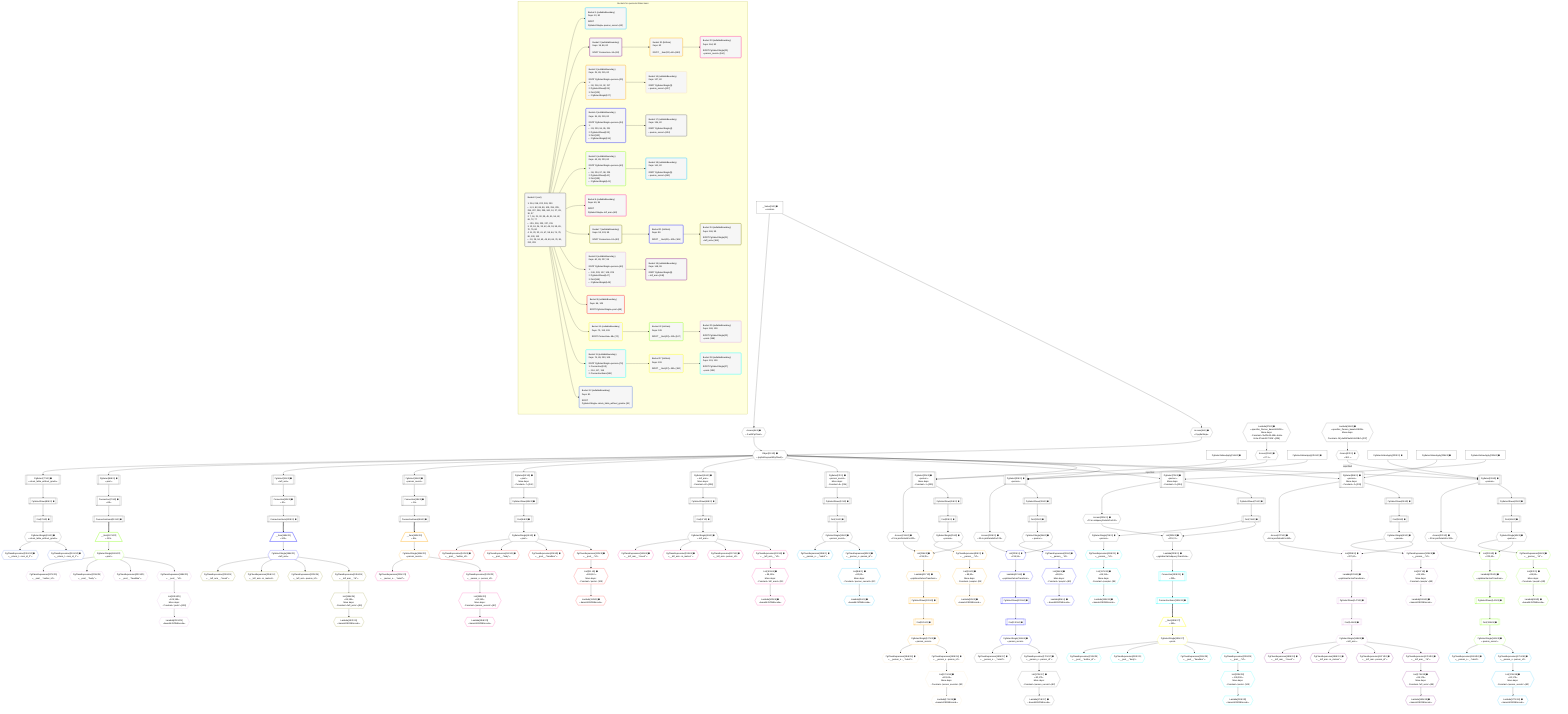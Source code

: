%%{init: {'themeVariables': { 'fontSize': '12px'}}}%%
graph TD
    classDef path fill:#eee,stroke:#000,color:#000
    classDef plan fill:#fff,stroke-width:1px,color:#000
    classDef itemplan fill:#fff,stroke-width:2px,color:#000
    classDef unbatchedplan fill:#dff,stroke-width:1px,color:#000
    classDef sideeffectplan fill:#fcc,stroke-width:2px,color:#000
    classDef bucket fill:#f6f6f6,color:#000,stroke-width:2px,text-align:left

    subgraph "Buckets for queries/v4/rbac.basic"
    Bucket0("Bucket 0 (root)<br /><br />1: 214, 218, 222, 226, 230<br />ᐳ: 8, 9, 82, 89, 99, 109, 234, 235, 236, 237, 238, 239, 240, 10, 27, 28, 36, 37<br />2: 7, 16, 21, 30, 39, 45, 51, 56, 62, 68, 72, 77<br />ᐳ: 215, 219, 223, 227, 231<br />3: 12, 18, 24, 33, 42, 48, 53, 59, 65, 70, 75, 80<br />4: 11, 23, 32, 41, 47, 58, 64, 74, 79, 86, 103, 113<br />ᐳ: 13, 25, 34, 43, 49, 60, 66, 76, 81, 232, 233"):::bucket
    Bucket1("Bucket 1 (nullableBoundary)<br />Deps: 13, 82<br /><br />ROOT PgSelectSingleᐸperson_secretᐳ[13]"):::bucket
    Bucket2("Bucket 2 (nullableBoundary)<br />Deps: 18, 86, 82<br /><br />ROOT Connectionᐸ16ᐳ[18]"):::bucket
    Bucket3("Bucket 3 (nullableBoundary)<br />Deps: 25, 89, 215, 82<br /><br />ROOT PgSelectSingleᐸpersonᐳ[25]<br />1: <br />ᐳ: 90, 216, 91, 92, 217<br />2: PgSelectRows[126]<br />3: First[125]<br />ᐳ: PgSelectSingle[127]"):::bucket
    Bucket4("Bucket 4 (nullableBoundary)<br />Deps: 34, 89, 219, 82<br /><br />ROOT PgSelectSingleᐸpersonᐳ[34]<br />1: <br />ᐳ: 93, 220, 94, 95, 221<br />2: PgSelectRows[133]<br />3: First[132]<br />ᐳ: PgSelectSingle[134]"):::bucket
    Bucket5("Bucket 5 (nullableBoundary)<br />Deps: 43, 89, 223, 82<br /><br />ROOT PgSelectSingleᐸpersonᐳ[43]<br />1: <br />ᐳ: 96, 224, 97, 98, 225<br />2: PgSelectRows[140]<br />3: First[139]<br />ᐳ: PgSelectSingle[141]"):::bucket
    Bucket6("Bucket 6 (nullableBoundary)<br />Deps: 49, 99<br /><br />ROOT PgSelectSingleᐸleft_armᐳ[49]"):::bucket
    Bucket7("Bucket 7 (nullableBoundary)<br />Deps: 53, 103, 99<br /><br />ROOT Connectionᐸ51ᐳ[53]"):::bucket
    Bucket8("Bucket 8 (nullableBoundary)<br />Deps: 60, 89, 227, 99<br /><br />ROOT PgSelectSingleᐸpersonᐳ[60]<br />1: <br />ᐳ: 106, 228, 107, 108, 229<br />2: PgSelectRows[147]<br />3: First[146]<br />ᐳ: PgSelectSingle[148]"):::bucket
    Bucket9("Bucket 9 (nullableBoundary)<br />Deps: 66, 109<br /><br />ROOT PgSelectSingleᐸpostᐳ[66]"):::bucket
    Bucket10("Bucket 10 (nullableBoundary)<br />Deps: 70, 113, 109<br /><br />ROOT Connectionᐸ68ᐳ[70]"):::bucket
    Bucket11("Bucket 11 (nullableBoundary)<br />Deps: 76, 89, 233, 109<br /><br />ROOT PgSelectSingleᐸpersonᐳ[76]<br />1: Connection[153]<br />ᐳ: 116, 117, 118<br />2: ConnectionItems[181]"):::bucket
    Bucket12("Bucket 12 (nullableBoundary)<br />Deps: 81<br /><br />ROOT PgSelectSingleᐸreturn_table_without_grantsᐳ[81]"):::bucket
    Bucket16("Bucket 16 (nullableBoundary)<br />Deps: 127, 82<br /><br />ROOT PgSelectSingle{3}ᐸperson_secretᐳ[127]"):::bucket
    Bucket17("Bucket 17 (nullableBoundary)<br />Deps: 134, 82<br /><br />ROOT PgSelectSingle{4}ᐸperson_secretᐳ[134]"):::bucket
    Bucket18("Bucket 18 (nullableBoundary)<br />Deps: 141, 82<br /><br />ROOT PgSelectSingle{5}ᐸperson_secretᐳ[141]"):::bucket
    Bucket19("Bucket 19 (nullableBoundary)<br />Deps: 148, 99<br /><br />ROOT PgSelectSingle{8}ᐸleft_armᐳ[148]"):::bucket
    Bucket20("Bucket 20 (listItem)<br />Deps: 82<br /><br />ROOT __Item{20}ᐸ86ᐳ[163]"):::bucket
    Bucket21("Bucket 21 (listItem)<br />Deps: 99<br /><br />ROOT __Item{21}ᐸ103ᐳ[165]"):::bucket
    Bucket22("Bucket 22 (listItem)<br />Deps: 109<br /><br />ROOT __Item{22}ᐸ113ᐳ[167]"):::bucket
    Bucket23("Bucket 23 (nullableBoundary)<br />Deps: 164, 82<br /><br />ROOT PgSelectSingle{20}ᐸperson_secretᐳ[164]"):::bucket
    Bucket24("Bucket 24 (nullableBoundary)<br />Deps: 166, 99<br /><br />ROOT PgSelectSingle{21}ᐸleft_armᐳ[166]"):::bucket
    Bucket25("Bucket 25 (nullableBoundary)<br />Deps: 168, 109<br /><br />ROOT PgSelectSingle{22}ᐸpostᐳ[168]"):::bucket
    Bucket27("Bucket 27 (listItem)<br />Deps: 109<br /><br />ROOT __Item{27}ᐸ181ᐳ[190]"):::bucket
    Bucket28("Bucket 28 (nullableBoundary)<br />Deps: 191, 109<br /><br />ROOT PgSelectSingle{27}ᐸpostᐳ[191]"):::bucket
    end
    Bucket0 --> Bucket1 & Bucket2 & Bucket3 & Bucket4 & Bucket5 & Bucket6 & Bucket7 & Bucket8 & Bucket9 & Bucket10 & Bucket11 & Bucket12
    Bucket2 --> Bucket20
    Bucket3 --> Bucket16
    Bucket4 --> Bucket17
    Bucket5 --> Bucket18
    Bucket7 --> Bucket21
    Bucket8 --> Bucket19
    Bucket10 --> Bucket22
    Bucket11 --> Bucket27
    Bucket20 --> Bucket23
    Bucket21 --> Bucket24
    Bucket22 --> Bucket25
    Bucket27 --> Bucket28

    %% plan dependencies
    PgSelect21[["PgSelect[21∈0] ➊<br />ᐸpersonᐳ<br />More deps:<br />- Constantᐸ1ᐳ[235]"]]:::plan
    Object10{{"Object[10∈0] ➊<br />ᐸ{pgSettings,withPgClient}ᐳ"}}:::plan
    PgSelectInlineApply214["PgSelectInlineApply[214∈0] ➊"]:::plan
    Object10 & PgSelectInlineApply214 --> PgSelect21
    PgSelect30[["PgSelect[30∈0] ➊<br />ᐸpersonᐳ"]]:::plan
    Access28{{"Access[28∈0] ➊<br />ᐸ27.1ᐳ"}}:::plan
    PgSelectInlineApply218["PgSelectInlineApply[218∈0] ➊"]:::plan
    Access28 -->|rejectNull| PgSelect30
    Object10 & PgSelectInlineApply218 --> PgSelect30
    PgSelect39[["PgSelect[39∈0] ➊<br />ᐸpersonᐳ"]]:::plan
    Access37{{"Access[37∈0] ➊<br />ᐸ36.1ᐳ"}}:::plan
    PgSelectInlineApply222["PgSelectInlineApply[222∈0] ➊"]:::plan
    Access37 -->|rejectNull| PgSelect39
    Object10 & PgSelectInlineApply222 --> PgSelect39
    PgSelect56[["PgSelect[56∈0] ➊<br />ᐸpersonᐳ<br />More deps:<br />- Constantᐸ2ᐳ[239]"]]:::plan
    PgSelectInlineApply226["PgSelectInlineApply[226∈0] ➊"]:::plan
    Object10 & PgSelectInlineApply226 --> PgSelect56
    PgSelect72[["PgSelect[72∈0] ➊<br />ᐸpersonᐳ<br />More deps:<br />- Constantᐸ3ᐳ[234]"]]:::plan
    PgSelectInlineApply230["PgSelectInlineApply[230∈0] ➊"]:::plan
    Object10 & PgSelectInlineApply230 --> PgSelect72
    PgSelect7[["PgSelect[7∈0] ➊<br />ᐸperson_secretᐳ<br />More deps:<br />- Constantᐸ3ᐳ[234]"]]:::plan
    Object10 --> PgSelect7
    Access8{{"Access[8∈0] ➊<br />ᐸ2.pgSettingsᐳ"}}:::plan
    Access9{{"Access[9∈0] ➊<br />ᐸ2.withPgClientᐳ"}}:::plan
    Access8 & Access9 --> Object10
    PgSelect45[["PgSelect[45∈0] ➊<br />ᐸleft_armᐳ<br />More deps:<br />- Constantᐸ42ᐳ[238]"]]:::plan
    Object10 --> PgSelect45
    PgSelect62[["PgSelect[62∈0] ➊<br />ᐸpostᐳ<br />More deps:<br />- Constantᐸ7ᐳ[240]"]]:::plan
    Object10 --> PgSelect62
    List232{{"List[232∈0] ➊<br />ᐸ231,74ᐳ"}}:::plan
    Access231{{"Access[231∈0] ➊<br />ᐸ72.m.subqueryDetailsFor149ᐳ"}}:::plan
    First74[["First[74∈0] ➊"]]:::plan
    Access231 & First74 --> List232
    __Value2["__Value[2∈0] ➊<br />ᐸcontextᐳ"]:::plan
    __Value2 --> Access8
    __Value2 --> Access9
    First11[["First[11∈0] ➊"]]:::plan
    PgSelectRows12[["PgSelectRows[12∈0] ➊"]]:::plan
    PgSelectRows12 --> First11
    PgSelect7 --> PgSelectRows12
    PgSelectSingle13{{"PgSelectSingle[13∈0] ➊<br />ᐸperson_secretᐳ"}}:::plan
    First11 --> PgSelectSingle13
    PgSelect16[["PgSelect[16∈0] ➊<br />ᐸperson_secretᐳ"]]:::plan
    Object10 --> PgSelect16
    Connection18[["Connection[18∈0] ➊<br />ᐸ16ᐳ"]]:::plan
    PgSelect16 --> Connection18
    First23[["First[23∈0] ➊"]]:::plan
    PgSelectRows24[["PgSelectRows[24∈0] ➊"]]:::plan
    PgSelectRows24 --> First23
    PgSelect21 --> PgSelectRows24
    PgSelectSingle25{{"PgSelectSingle[25∈0] ➊<br />ᐸpersonᐳ"}}:::plan
    First23 --> PgSelectSingle25
    Lambda27{{"Lambda[27∈0] ➊<br />ᐸspecifier_Person_base64JSONᐳ<br />More deps:<br />- Constantᐸ'fa4f3e13-456c-4a9e-8c1e-37a6e3177d0b'ᐳ[236]"}}:::plan
    Lambda27 --> Access28
    First32[["First[32∈0] ➊"]]:::plan
    PgSelectRows33[["PgSelectRows[33∈0] ➊"]]:::plan
    PgSelectRows33 --> First32
    PgSelect30 --> PgSelectRows33
    PgSelectSingle34{{"PgSelectSingle[34∈0] ➊<br />ᐸpersonᐳ"}}:::plan
    First32 --> PgSelectSingle34
    Lambda36{{"Lambda[36∈0] ➊<br />ᐸspecifier_Person_base64JSONᐳ<br />More deps:<br />- Constantᐸ'WyJwZW9wbGUiLDBd'ᐳ[237]"}}:::plan
    Lambda36 --> Access37
    First41[["First[41∈0] ➊"]]:::plan
    PgSelectRows42[["PgSelectRows[42∈0] ➊"]]:::plan
    PgSelectRows42 --> First41
    PgSelect39 --> PgSelectRows42
    PgSelectSingle43{{"PgSelectSingle[43∈0] ➊<br />ᐸpersonᐳ"}}:::plan
    First41 --> PgSelectSingle43
    First47[["First[47∈0] ➊"]]:::plan
    PgSelectRows48[["PgSelectRows[48∈0] ➊"]]:::plan
    PgSelectRows48 --> First47
    PgSelect45 --> PgSelectRows48
    PgSelectSingle49{{"PgSelectSingle[49∈0] ➊<br />ᐸleft_armᐳ"}}:::plan
    First47 --> PgSelectSingle49
    PgSelect51[["PgSelect[51∈0] ➊<br />ᐸleft_armᐳ"]]:::plan
    Object10 --> PgSelect51
    Connection53[["Connection[53∈0] ➊<br />ᐸ51ᐳ"]]:::plan
    PgSelect51 --> Connection53
    First58[["First[58∈0] ➊"]]:::plan
    PgSelectRows59[["PgSelectRows[59∈0] ➊"]]:::plan
    PgSelectRows59 --> First58
    PgSelect56 --> PgSelectRows59
    PgSelectSingle60{{"PgSelectSingle[60∈0] ➊<br />ᐸpersonᐳ"}}:::plan
    First58 --> PgSelectSingle60
    First64[["First[64∈0] ➊"]]:::plan
    PgSelectRows65[["PgSelectRows[65∈0] ➊"]]:::plan
    PgSelectRows65 --> First64
    PgSelect62 --> PgSelectRows65
    PgSelectSingle66{{"PgSelectSingle[66∈0] ➊<br />ᐸpostᐳ"}}:::plan
    First64 --> PgSelectSingle66
    PgSelect68[["PgSelect[68∈0] ➊<br />ᐸpostᐳ"]]:::plan
    Object10 --> PgSelect68
    Connection70[["Connection[70∈0] ➊<br />ᐸ68ᐳ"]]:::plan
    PgSelect68 --> Connection70
    PgSelectRows75[["PgSelectRows[75∈0] ➊"]]:::plan
    PgSelectRows75 --> First74
    PgSelect72 --> PgSelectRows75
    PgSelectSingle76{{"PgSelectSingle[76∈0] ➊<br />ᐸpersonᐳ"}}:::plan
    First74 --> PgSelectSingle76
    PgSelect77[["PgSelect[77∈0] ➊<br />ᐸreturn_table_without_grantsᐳ"]]:::plan
    Object10 --> PgSelect77
    First79[["First[79∈0] ➊"]]:::plan
    PgSelectRows80[["PgSelectRows[80∈0] ➊"]]:::plan
    PgSelectRows80 --> First79
    PgSelect77 --> PgSelectRows80
    PgSelectSingle81{{"PgSelectSingle[81∈0] ➊<br />ᐸreturn_table_without_grantsᐳ"}}:::plan
    First79 --> PgSelectSingle81
    ConnectionItems86[["ConnectionItems[86∈0] ➊"]]:::plan
    Connection18 --> ConnectionItems86
    ConnectionItems103[["ConnectionItems[103∈0] ➊"]]:::plan
    Connection53 --> ConnectionItems103
    ConnectionItems113[["ConnectionItems[113∈0] ➊"]]:::plan
    Connection70 --> ConnectionItems113
    Access215{{"Access[215∈0] ➊<br />ᐸ21.m.joinDetailsFor121ᐳ"}}:::plan
    PgSelect21 --> Access215
    Access219{{"Access[219∈0] ➊<br />ᐸ30.m.joinDetailsFor128ᐳ"}}:::plan
    PgSelect30 --> Access219
    Access223{{"Access[223∈0] ➊<br />ᐸ39.m.joinDetailsFor135ᐳ"}}:::plan
    PgSelect39 --> Access223
    Access227{{"Access[227∈0] ➊<br />ᐸ56.m.joinDetailsFor142ᐳ"}}:::plan
    PgSelect56 --> Access227
    PgSelect72 --> Access231
    Lambda233{{"Lambda[233∈0] ➊<br />ᐸpgInlineViaSubqueryTransformᐳ"}}:::plan
    List232 --> Lambda233
    List84{{"List[84∈1] ➊<br />ᐸ82,83ᐳ<br />More deps:<br />- Constantᐸ'person_secrets'ᐳ[82]"}}:::plan
    PgClassExpression83{{"PgClassExpression[83∈1] ➊<br />ᐸ__person_s...person_id”ᐳ"}}:::plan
    PgClassExpression83 --> List84
    PgSelectSingle13 --> PgClassExpression83
    Lambda85{{"Lambda[85∈1] ➊<br />ᐸbase64JSONEncodeᐳ"}}:::plan
    List84 --> Lambda85
    PgClassExpression156{{"PgClassExpression[156∈1] ➊<br />ᐸ__person_s..._.”sekrit”ᐳ"}}:::plan
    PgSelectSingle13 --> PgClassExpression156
    List91{{"List[91∈3] ➊<br />ᐸ89,90ᐳ<br />More deps:<br />- Constantᐸ'people'ᐳ[89]"}}:::plan
    PgClassExpression90{{"PgClassExpression[90∈3] ➊<br />ᐸ__person__.”id”ᐳ"}}:::plan
    PgClassExpression90 --> List91
    List216{{"List[216∈3] ➊<br />ᐸ215,25ᐳ"}}:::plan
    Access215 & PgSelectSingle25 --> List216
    PgSelectSingle25 --> PgClassExpression90
    Lambda92{{"Lambda[92∈3] ➊<br />ᐸbase64JSONEncodeᐳ"}}:::plan
    List91 --> Lambda92
    First125[["First[125∈3] ➊"]]:::plan
    PgSelectRows126[["PgSelectRows[126∈3] ➊"]]:::plan
    PgSelectRows126 --> First125
    Lambda217{{"Lambda[217∈3] ➊<br />ᐸpgInlineViaJoinTransformᐳ"}}:::plan
    Lambda217 --> PgSelectRows126
    PgSelectSingle127{{"PgSelectSingle[127∈3] ➊<br />ᐸperson_secretᐳ"}}:::plan
    First125 --> PgSelectSingle127
    List216 --> Lambda217
    List94{{"List[94∈4] ➊<br />ᐸ89,93ᐳ<br />More deps:<br />- Constantᐸ'people'ᐳ[89]"}}:::plan
    PgClassExpression93{{"PgClassExpression[93∈4] ➊<br />ᐸ__person__.”id”ᐳ"}}:::plan
    PgClassExpression93 --> List94
    List220{{"List[220∈4] ➊<br />ᐸ219,34ᐳ"}}:::plan
    Access219 & PgSelectSingle34 --> List220
    PgSelectSingle34 --> PgClassExpression93
    Lambda95{{"Lambda[95∈4] ➊<br />ᐸbase64JSONEncodeᐳ"}}:::plan
    List94 --> Lambda95
    First132[["First[132∈4] ➊"]]:::plan
    PgSelectRows133[["PgSelectRows[133∈4] ➊"]]:::plan
    PgSelectRows133 --> First132
    Lambda221{{"Lambda[221∈4] ➊<br />ᐸpgInlineViaJoinTransformᐳ"}}:::plan
    Lambda221 --> PgSelectRows133
    PgSelectSingle134{{"PgSelectSingle[134∈4] ➊<br />ᐸperson_secretᐳ"}}:::plan
    First132 --> PgSelectSingle134
    List220 --> Lambda221
    List97{{"List[97∈5] ➊<br />ᐸ89,96ᐳ<br />More deps:<br />- Constantᐸ'people'ᐳ[89]"}}:::plan
    PgClassExpression96{{"PgClassExpression[96∈5] ➊<br />ᐸ__person__.”id”ᐳ"}}:::plan
    PgClassExpression96 --> List97
    List224{{"List[224∈5] ➊<br />ᐸ223,43ᐳ"}}:::plan
    Access223 & PgSelectSingle43 --> List224
    PgSelectSingle43 --> PgClassExpression96
    Lambda98{{"Lambda[98∈5] ➊<br />ᐸbase64JSONEncodeᐳ"}}:::plan
    List97 --> Lambda98
    First139[["First[139∈5] ➊"]]:::plan
    PgSelectRows140[["PgSelectRows[140∈5] ➊"]]:::plan
    PgSelectRows140 --> First139
    Lambda225{{"Lambda[225∈5] ➊<br />ᐸpgInlineViaJoinTransformᐳ"}}:::plan
    Lambda225 --> PgSelectRows140
    PgSelectSingle141{{"PgSelectSingle[141∈5] ➊<br />ᐸperson_secretᐳ"}}:::plan
    First139 --> PgSelectSingle141
    List224 --> Lambda225
    List101{{"List[101∈6] ➊<br />ᐸ99,100ᐳ<br />More deps:<br />- Constantᐸ'left_arms'ᐳ[99]"}}:::plan
    PgClassExpression100{{"PgClassExpression[100∈6] ➊<br />ᐸ__left_arm__.”id”ᐳ"}}:::plan
    PgClassExpression100 --> List101
    PgSelectSingle49 --> PgClassExpression100
    Lambda102{{"Lambda[102∈6] ➊<br />ᐸbase64JSONEncodeᐳ"}}:::plan
    List101 --> Lambda102
    PgClassExpression157{{"PgClassExpression[157∈6] ➊<br />ᐸ__left_arm...person_id”ᐳ"}}:::plan
    PgSelectSingle49 --> PgClassExpression157
    PgClassExpression159{{"PgClassExpression[159∈6] ➊<br />ᐸ__left_arm...in_metres”ᐳ"}}:::plan
    PgSelectSingle49 --> PgClassExpression159
    PgClassExpression161{{"PgClassExpression[161∈6] ➊<br />ᐸ__left_arm__.”mood”ᐳ"}}:::plan
    PgSelectSingle49 --> PgClassExpression161
    List107{{"List[107∈8] ➊<br />ᐸ89,106ᐳ<br />More deps:<br />- Constantᐸ'people'ᐳ[89]"}}:::plan
    PgClassExpression106{{"PgClassExpression[106∈8] ➊<br />ᐸ__person__.”id”ᐳ"}}:::plan
    PgClassExpression106 --> List107
    List228{{"List[228∈8] ➊<br />ᐸ227,60ᐳ"}}:::plan
    Access227 & PgSelectSingle60 --> List228
    PgSelectSingle60 --> PgClassExpression106
    Lambda108{{"Lambda[108∈8] ➊<br />ᐸbase64JSONEncodeᐳ"}}:::plan
    List107 --> Lambda108
    First146[["First[146∈8] ➊"]]:::plan
    PgSelectRows147[["PgSelectRows[147∈8] ➊"]]:::plan
    PgSelectRows147 --> First146
    Lambda229{{"Lambda[229∈8] ➊<br />ᐸpgInlineViaJoinTransformᐳ"}}:::plan
    Lambda229 --> PgSelectRows147
    PgSelectSingle148{{"PgSelectSingle[148∈8] ➊<br />ᐸleft_armᐳ"}}:::plan
    First146 --> PgSelectSingle148
    List228 --> Lambda229
    List111{{"List[111∈9] ➊<br />ᐸ109,110ᐳ<br />More deps:<br />- Constantᐸ'posts'ᐳ[109]"}}:::plan
    PgClassExpression110{{"PgClassExpression[110∈9] ➊<br />ᐸ__post__.”id”ᐳ"}}:::plan
    PgClassExpression110 --> List111
    PgSelectSingle66 --> PgClassExpression110
    Lambda112{{"Lambda[112∈9] ➊<br />ᐸbase64JSONEncodeᐳ"}}:::plan
    List111 --> Lambda112
    PgClassExpression158{{"PgClassExpression[158∈9] ➊<br />ᐸ__post__.”headline”ᐳ"}}:::plan
    PgSelectSingle66 --> PgClassExpression158
    PgClassExpression160{{"PgClassExpression[160∈9] ➊<br />ᐸ__post__.”body”ᐳ"}}:::plan
    PgSelectSingle66 --> PgClassExpression160
    PgClassExpression162{{"PgClassExpression[162∈9] ➊<br />ᐸ__post__.”author_id”ᐳ"}}:::plan
    PgSelectSingle66 --> PgClassExpression162
    List117{{"List[117∈11] ➊<br />ᐸ89,116ᐳ<br />More deps:<br />- Constantᐸ'people'ᐳ[89]"}}:::plan
    PgClassExpression116{{"PgClassExpression[116∈11] ➊<br />ᐸ__person__.”id”ᐳ"}}:::plan
    PgClassExpression116 --> List117
    PgSelectSingle76 --> PgClassExpression116
    Lambda118{{"Lambda[118∈11] ➊<br />ᐸbase64JSONEncodeᐳ"}}:::plan
    List117 --> Lambda118
    Connection153[["Connection[153∈11] ➊<br />ᐸ233ᐳ"]]:::plan
    Lambda233 --> Connection153
    ConnectionItems181[["ConnectionItems[181∈11] ➊"]]:::plan
    Connection153 --> ConnectionItems181
    PgClassExpression119{{"PgClassExpression[119∈12] ➊<br />ᐸ__return_t...rson_id_1”ᐳ"}}:::plan
    PgSelectSingle81 --> PgClassExpression119
    PgClassExpression155{{"PgClassExpression[155∈12] ➊<br />ᐸ__return_t...rson_id_2”ᐳ"}}:::plan
    PgSelectSingle81 --> PgClassExpression155
    List170{{"List[170∈16] ➊<br />ᐸ82,169ᐳ<br />More deps:<br />- Constantᐸ'person_secrets'ᐳ[82]"}}:::plan
    PgClassExpression169{{"PgClassExpression[169∈16] ➊<br />ᐸ__person_s...person_id”ᐳ"}}:::plan
    PgClassExpression169 --> List170
    PgSelectSingle127 --> PgClassExpression169
    Lambda171{{"Lambda[171∈16] ➊<br />ᐸbase64JSONEncodeᐳ"}}:::plan
    List170 --> Lambda171
    PgClassExpression184{{"PgClassExpression[184∈16] ➊<br />ᐸ__person_s..._.”sekrit”ᐳ"}}:::plan
    PgSelectSingle127 --> PgClassExpression184
    List173{{"List[173∈17] ➊<br />ᐸ82,172ᐳ<br />More deps:<br />- Constantᐸ'person_secrets'ᐳ[82]"}}:::plan
    PgClassExpression172{{"PgClassExpression[172∈17] ➊<br />ᐸ__person_s...person_id”ᐳ"}}:::plan
    PgClassExpression172 --> List173
    PgSelectSingle134 --> PgClassExpression172
    Lambda174{{"Lambda[174∈17] ➊<br />ᐸbase64JSONEncodeᐳ"}}:::plan
    List173 --> Lambda174
    PgClassExpression185{{"PgClassExpression[185∈17] ➊<br />ᐸ__person_s..._.”sekrit”ᐳ"}}:::plan
    PgSelectSingle134 --> PgClassExpression185
    List176{{"List[176∈18] ➊<br />ᐸ82,175ᐳ<br />More deps:<br />- Constantᐸ'person_secrets'ᐳ[82]"}}:::plan
    PgClassExpression175{{"PgClassExpression[175∈18] ➊<br />ᐸ__person_s...person_id”ᐳ"}}:::plan
    PgClassExpression175 --> List176
    PgSelectSingle141 --> PgClassExpression175
    Lambda177{{"Lambda[177∈18] ➊<br />ᐸbase64JSONEncodeᐳ"}}:::plan
    List176 --> Lambda177
    PgClassExpression186{{"PgClassExpression[186∈18] ➊<br />ᐸ__person_s..._.”sekrit”ᐳ"}}:::plan
    PgSelectSingle141 --> PgClassExpression186
    List179{{"List[179∈19] ➊<br />ᐸ99,178ᐳ<br />More deps:<br />- Constantᐸ'left_arms'ᐳ[99]"}}:::plan
    PgClassExpression178{{"PgClassExpression[178∈19] ➊<br />ᐸ__left_arm__.”id”ᐳ"}}:::plan
    PgClassExpression178 --> List179
    PgSelectSingle148 --> PgClassExpression178
    Lambda180{{"Lambda[180∈19] ➊<br />ᐸbase64JSONEncodeᐳ"}}:::plan
    List179 --> Lambda180
    PgClassExpression187{{"PgClassExpression[187∈19] ➊<br />ᐸ__left_arm...person_id”ᐳ"}}:::plan
    PgSelectSingle148 --> PgClassExpression187
    PgClassExpression188{{"PgClassExpression[188∈19] ➊<br />ᐸ__left_arm...in_metres”ᐳ"}}:::plan
    PgSelectSingle148 --> PgClassExpression188
    PgClassExpression189{{"PgClassExpression[189∈19] ➊<br />ᐸ__left_arm__.”mood”ᐳ"}}:::plan
    PgSelectSingle148 --> PgClassExpression189
    __Item163[/"__Item[163∈20]<br />ᐸ86ᐳ"\]:::itemplan
    ConnectionItems86 ==> __Item163
    PgSelectSingle164{{"PgSelectSingle[164∈20]<br />ᐸperson_secretᐳ"}}:::plan
    __Item163 --> PgSelectSingle164
    __Item165[/"__Item[165∈21]<br />ᐸ103ᐳ"\]:::itemplan
    ConnectionItems103 ==> __Item165
    PgSelectSingle166{{"PgSelectSingle[166∈21]<br />ᐸleft_armᐳ"}}:::plan
    __Item165 --> PgSelectSingle166
    __Item167[/"__Item[167∈22]<br />ᐸ113ᐳ"\]:::itemplan
    ConnectionItems113 ==> __Item167
    PgSelectSingle168{{"PgSelectSingle[168∈22]<br />ᐸpostᐳ"}}:::plan
    __Item167 --> PgSelectSingle168
    List193{{"List[193∈23]<br />ᐸ82,192ᐳ<br />More deps:<br />- Constantᐸ'person_secrets'ᐳ[82]"}}:::plan
    PgClassExpression192{{"PgClassExpression[192∈23]<br />ᐸ__person_s...person_id”ᐳ"}}:::plan
    PgClassExpression192 --> List193
    PgSelectSingle164 --> PgClassExpression192
    Lambda194{{"Lambda[194∈23]<br />ᐸbase64JSONEncodeᐳ"}}:::plan
    List193 --> Lambda194
    PgClassExpression201{{"PgClassExpression[201∈23]<br />ᐸ__person_s..._.”sekrit”ᐳ"}}:::plan
    PgSelectSingle164 --> PgClassExpression201
    List196{{"List[196∈24]<br />ᐸ99,195ᐳ<br />More deps:<br />- Constantᐸ'left_arms'ᐳ[99]"}}:::plan
    PgClassExpression195{{"PgClassExpression[195∈24]<br />ᐸ__left_arm__.”id”ᐳ"}}:::plan
    PgClassExpression195 --> List196
    PgSelectSingle166 --> PgClassExpression195
    Lambda197{{"Lambda[197∈24]<br />ᐸbase64JSONEncodeᐳ"}}:::plan
    List196 --> Lambda197
    PgClassExpression202{{"PgClassExpression[202∈24]<br />ᐸ__left_arm...person_id”ᐳ"}}:::plan
    PgSelectSingle166 --> PgClassExpression202
    PgClassExpression204{{"PgClassExpression[204∈24]<br />ᐸ__left_arm...in_metres”ᐳ"}}:::plan
    PgSelectSingle166 --> PgClassExpression204
    PgClassExpression206{{"PgClassExpression[206∈24]<br />ᐸ__left_arm__.”mood”ᐳ"}}:::plan
    PgSelectSingle166 --> PgClassExpression206
    List199{{"List[199∈25]<br />ᐸ109,198ᐳ<br />More deps:<br />- Constantᐸ'posts'ᐳ[109]"}}:::plan
    PgClassExpression198{{"PgClassExpression[198∈25]<br />ᐸ__post__.”id”ᐳ"}}:::plan
    PgClassExpression198 --> List199
    PgSelectSingle168 --> PgClassExpression198
    Lambda200{{"Lambda[200∈25]<br />ᐸbase64JSONEncodeᐳ"}}:::plan
    List199 --> Lambda200
    PgClassExpression203{{"PgClassExpression[203∈25]<br />ᐸ__post__.”headline”ᐳ"}}:::plan
    PgSelectSingle168 --> PgClassExpression203
    PgClassExpression205{{"PgClassExpression[205∈25]<br />ᐸ__post__.”body”ᐳ"}}:::plan
    PgSelectSingle168 --> PgClassExpression205
    PgClassExpression207{{"PgClassExpression[207∈25]<br />ᐸ__post__.”author_id”ᐳ"}}:::plan
    PgSelectSingle168 --> PgClassExpression207
    __Item190[/"__Item[190∈27]<br />ᐸ181ᐳ"\]:::itemplan
    ConnectionItems181 ==> __Item190
    PgSelectSingle191{{"PgSelectSingle[191∈27]<br />ᐸpostᐳ"}}:::plan
    __Item190 --> PgSelectSingle191
    List209{{"List[209∈28]<br />ᐸ109,208ᐳ<br />More deps:<br />- Constantᐸ'posts'ᐳ[109]"}}:::plan
    PgClassExpression208{{"PgClassExpression[208∈28]<br />ᐸ__post__.”id”ᐳ"}}:::plan
    PgClassExpression208 --> List209
    PgSelectSingle191 --> PgClassExpression208
    Lambda210{{"Lambda[210∈28]<br />ᐸbase64JSONEncodeᐳ"}}:::plan
    List209 --> Lambda210
    PgClassExpression211{{"PgClassExpression[211∈28]<br />ᐸ__post__.”headline”ᐳ"}}:::plan
    PgSelectSingle191 --> PgClassExpression211
    PgClassExpression212{{"PgClassExpression[212∈28]<br />ᐸ__post__.”body”ᐳ"}}:::plan
    PgSelectSingle191 --> PgClassExpression212
    PgClassExpression213{{"PgClassExpression[213∈28]<br />ᐸ__post__.”author_id”ᐳ"}}:::plan
    PgSelectSingle191 --> PgClassExpression213

    %% define steps
    classDef bucket0 stroke:#696969
    class Bucket0,__Value2,PgSelect7,Access8,Access9,Object10,First11,PgSelectRows12,PgSelectSingle13,PgSelect16,Connection18,PgSelect21,First23,PgSelectRows24,PgSelectSingle25,Lambda27,Access28,PgSelect30,First32,PgSelectRows33,PgSelectSingle34,Lambda36,Access37,PgSelect39,First41,PgSelectRows42,PgSelectSingle43,PgSelect45,First47,PgSelectRows48,PgSelectSingle49,PgSelect51,Connection53,PgSelect56,First58,PgSelectRows59,PgSelectSingle60,PgSelect62,First64,PgSelectRows65,PgSelectSingle66,PgSelect68,Connection70,PgSelect72,First74,PgSelectRows75,PgSelectSingle76,PgSelect77,First79,PgSelectRows80,PgSelectSingle81,ConnectionItems86,ConnectionItems103,ConnectionItems113,PgSelectInlineApply214,Access215,PgSelectInlineApply218,Access219,PgSelectInlineApply222,Access223,PgSelectInlineApply226,Access227,PgSelectInlineApply230,Access231,List232,Lambda233 bucket0
    classDef bucket1 stroke:#00bfff
    class Bucket1,PgClassExpression83,List84,Lambda85,PgClassExpression156 bucket1
    classDef bucket2 stroke:#7f007f
    class Bucket2 bucket2
    classDef bucket3 stroke:#ffa500
    class Bucket3,PgClassExpression90,List91,Lambda92,First125,PgSelectRows126,PgSelectSingle127,List216,Lambda217 bucket3
    classDef bucket4 stroke:#0000ff
    class Bucket4,PgClassExpression93,List94,Lambda95,First132,PgSelectRows133,PgSelectSingle134,List220,Lambda221 bucket4
    classDef bucket5 stroke:#7fff00
    class Bucket5,PgClassExpression96,List97,Lambda98,First139,PgSelectRows140,PgSelectSingle141,List224,Lambda225 bucket5
    classDef bucket6 stroke:#ff1493
    class Bucket6,PgClassExpression100,List101,Lambda102,PgClassExpression157,PgClassExpression159,PgClassExpression161 bucket6
    classDef bucket7 stroke:#808000
    class Bucket7 bucket7
    classDef bucket8 stroke:#dda0dd
    class Bucket8,PgClassExpression106,List107,Lambda108,First146,PgSelectRows147,PgSelectSingle148,List228,Lambda229 bucket8
    classDef bucket9 stroke:#ff0000
    class Bucket9,PgClassExpression110,List111,Lambda112,PgClassExpression158,PgClassExpression160,PgClassExpression162 bucket9
    classDef bucket10 stroke:#ffff00
    class Bucket10 bucket10
    classDef bucket11 stroke:#00ffff
    class Bucket11,PgClassExpression116,List117,Lambda118,Connection153,ConnectionItems181 bucket11
    classDef bucket12 stroke:#4169e1
    class Bucket12,PgClassExpression119,PgClassExpression155 bucket12
    classDef bucket16 stroke:#f5deb3
    class Bucket16,PgClassExpression169,List170,Lambda171,PgClassExpression184 bucket16
    classDef bucket17 stroke:#696969
    class Bucket17,PgClassExpression172,List173,Lambda174,PgClassExpression185 bucket17
    classDef bucket18 stroke:#00bfff
    class Bucket18,PgClassExpression175,List176,Lambda177,PgClassExpression186 bucket18
    classDef bucket19 stroke:#7f007f
    class Bucket19,PgClassExpression178,List179,Lambda180,PgClassExpression187,PgClassExpression188,PgClassExpression189 bucket19
    classDef bucket20 stroke:#ffa500
    class Bucket20,__Item163,PgSelectSingle164 bucket20
    classDef bucket21 stroke:#0000ff
    class Bucket21,__Item165,PgSelectSingle166 bucket21
    classDef bucket22 stroke:#7fff00
    class Bucket22,__Item167,PgSelectSingle168 bucket22
    classDef bucket23 stroke:#ff1493
    class Bucket23,PgClassExpression192,List193,Lambda194,PgClassExpression201 bucket23
    classDef bucket24 stroke:#808000
    class Bucket24,PgClassExpression195,List196,Lambda197,PgClassExpression202,PgClassExpression204,PgClassExpression206 bucket24
    classDef bucket25 stroke:#dda0dd
    class Bucket25,PgClassExpression198,List199,Lambda200,PgClassExpression203,PgClassExpression205,PgClassExpression207 bucket25
    classDef bucket27 stroke:#ffff00
    class Bucket27,__Item190,PgSelectSingle191 bucket27
    classDef bucket28 stroke:#00ffff
    class Bucket28,PgClassExpression208,List209,Lambda210,PgClassExpression211,PgClassExpression212,PgClassExpression213 bucket28